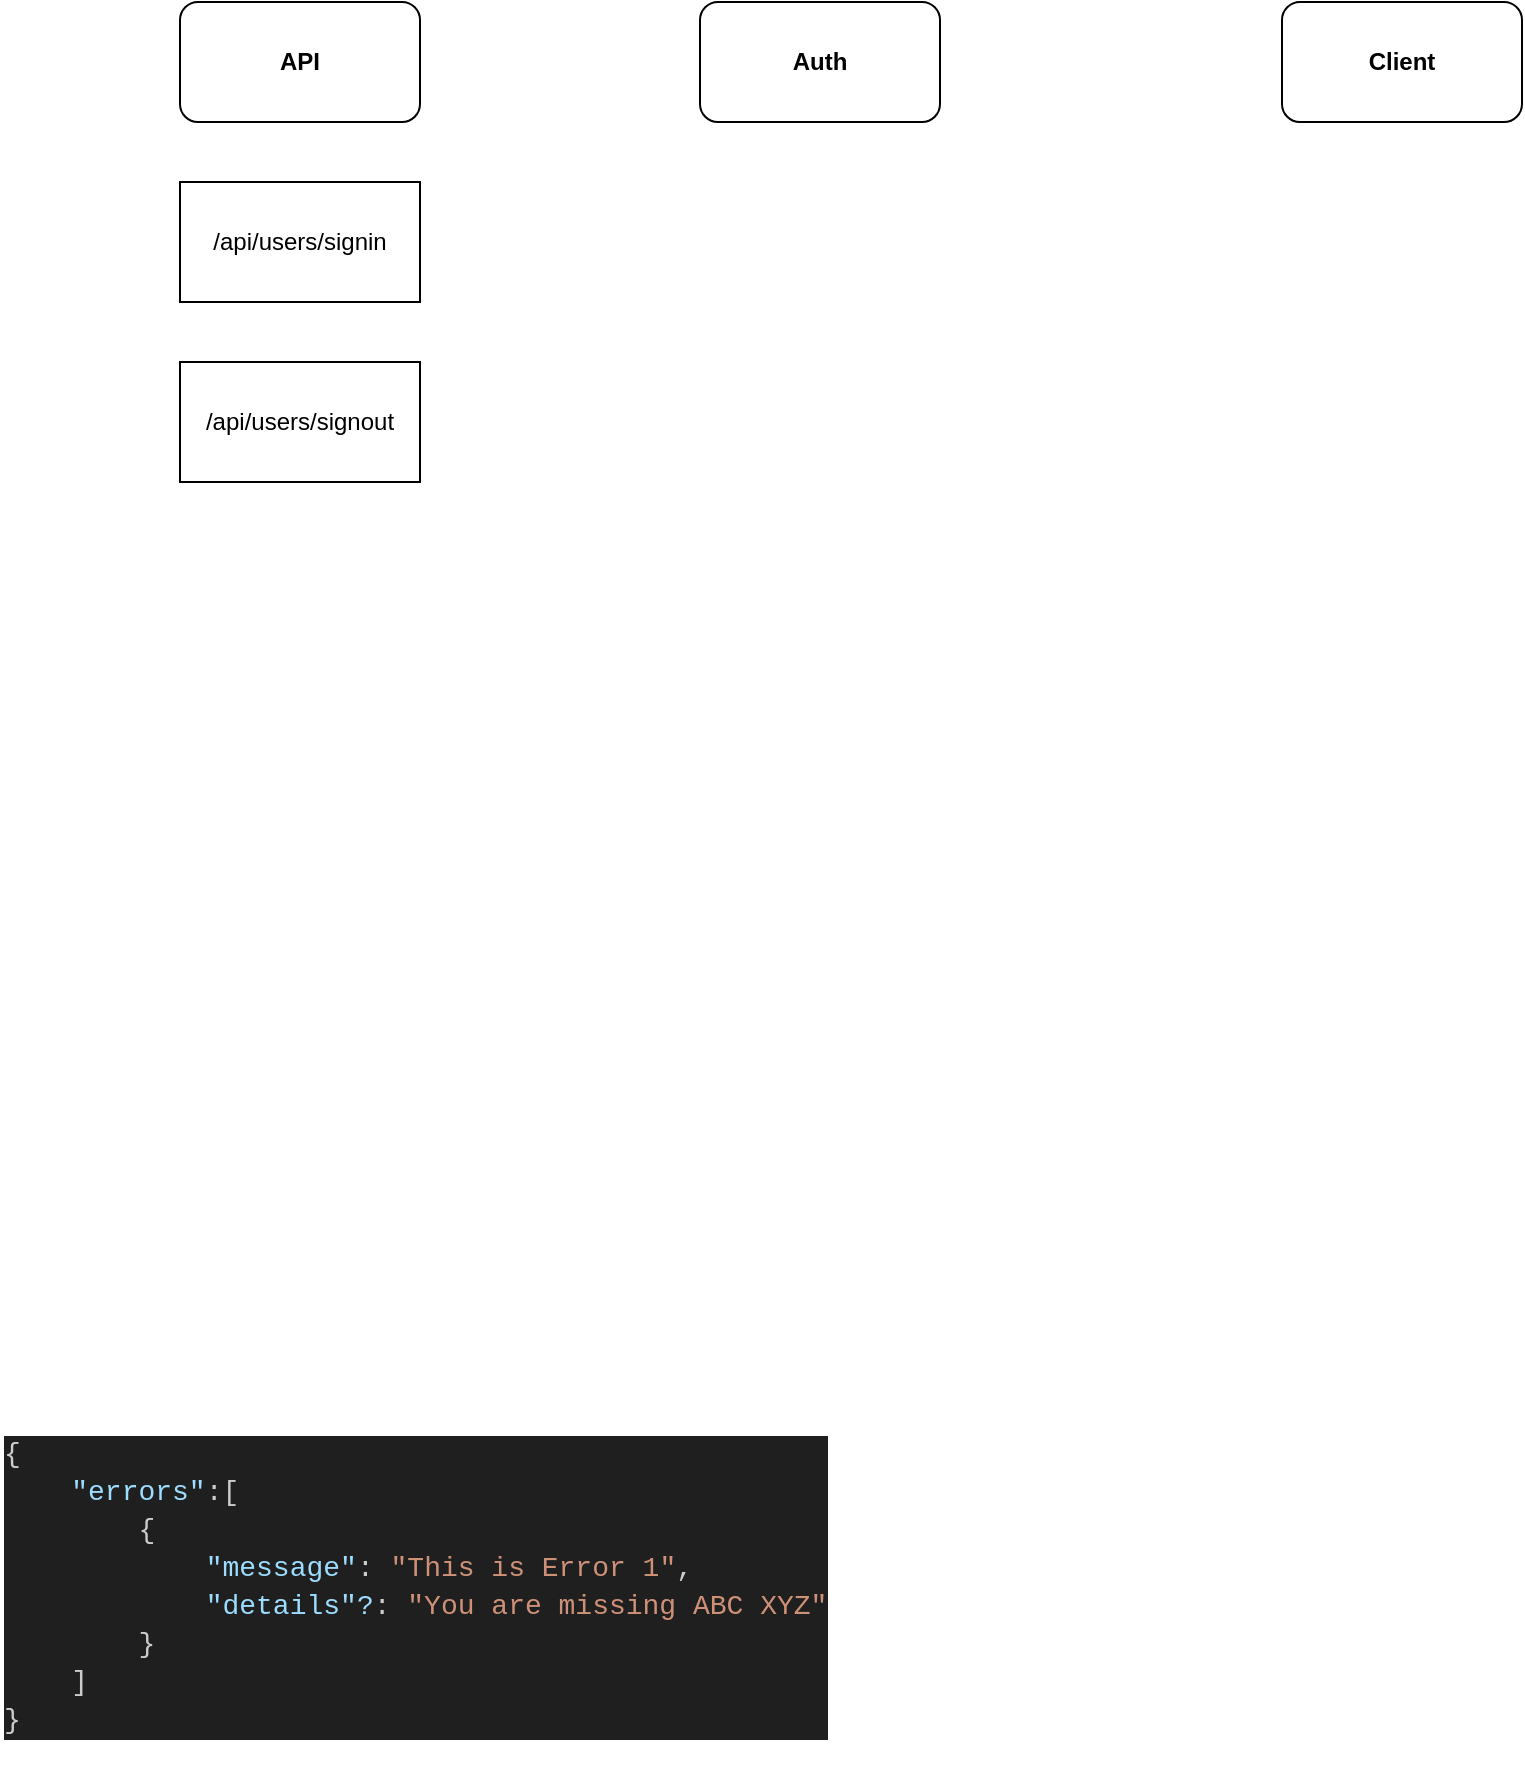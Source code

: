 <mxfile version="27.1.1">
  <diagram name="Trang-1" id="aEfG4FIThJf0uxHbzFky">
    <mxGraphModel dx="902" dy="1674" grid="1" gridSize="10" guides="1" tooltips="1" connect="1" arrows="1" fold="1" page="1" pageScale="1" pageWidth="827" pageHeight="1169" math="0" shadow="0">
      <root>
        <mxCell id="0" />
        <mxCell id="1" parent="0" />
        <mxCell id="SpAq-5becOCAjdBePUh8-21" value="&lt;div style=&quot;color: rgb(204, 204, 204); background-color: rgb(31, 31, 31); font-family: Consolas, &amp;quot;Courier New&amp;quot;, monospace; font-weight: normal; font-size: 14px; line-height: 19px; white-space: pre;&quot;&gt;&lt;div&gt;&lt;span style=&quot;color: rgb(204, 204, 204);&quot;&gt;{&lt;/span&gt;&lt;/div&gt;&lt;div&gt;&lt;span style=&quot;color: rgb(204, 204, 204);&quot;&gt;&amp;nbsp; &amp;nbsp; &lt;/span&gt;&lt;span style=&quot;color: rgb(156, 220, 254);&quot;&gt;&quot;errors&quot;&lt;/span&gt;&lt;span style=&quot;color: rgb(204, 204, 204);&quot;&gt;:[&lt;/span&gt;&lt;/div&gt;&lt;div&gt;&lt;span style=&quot;color: rgb(204, 204, 204);&quot;&gt;&amp;nbsp; &amp;nbsp; &amp;nbsp; &amp;nbsp; {&lt;/span&gt;&lt;/div&gt;&lt;div&gt;&lt;span style=&quot;color: rgb(204, 204, 204);&quot;&gt;&amp;nbsp; &amp;nbsp; &amp;nbsp; &amp;nbsp; &amp;nbsp; &amp;nbsp; &lt;/span&gt;&lt;span style=&quot;color: rgb(156, 220, 254);&quot;&gt;&quot;message&quot;&lt;/span&gt;&lt;span style=&quot;color: rgb(204, 204, 204);&quot;&gt;: &lt;/span&gt;&lt;span style=&quot;color: rgb(206, 145, 120);&quot;&gt;&quot;This is Error 1&quot;&lt;/span&gt;&lt;span style=&quot;color: rgb(204, 204, 204);&quot;&gt;,&lt;/span&gt;&lt;/div&gt;&lt;div&gt;&lt;span style=&quot;color: rgb(204, 204, 204);&quot;&gt;&amp;nbsp; &amp;nbsp; &amp;nbsp; &amp;nbsp; &amp;nbsp; &amp;nbsp; &lt;/span&gt;&lt;span style=&quot;color: rgb(156, 220, 254);&quot;&gt;&quot;details&quot;?&lt;/span&gt;&lt;span style=&quot;color: rgb(204, 204, 204);&quot;&gt;: &lt;/span&gt;&lt;span style=&quot;color: rgb(206, 145, 120);&quot;&gt;&quot;You are missing ABC XYZ&quot;&lt;/span&gt;&lt;/div&gt;&lt;div&gt;&lt;span style=&quot;color: rgb(204, 204, 204);&quot;&gt;&amp;nbsp; &amp;nbsp; &amp;nbsp; &amp;nbsp; }&lt;/span&gt;&lt;/div&gt;&lt;div&gt;&lt;span style=&quot;color: rgb(204, 204, 204);&quot;&gt;&amp;nbsp; &amp;nbsp; ]&lt;/span&gt;&lt;/div&gt;&lt;div&gt;&lt;span style=&quot;color: rgb(204, 204, 204);&quot;&gt;}&lt;/span&gt;&lt;/div&gt;&lt;/div&gt;" style="text;whiteSpace=wrap;html=1;" parent="1" vertex="1">
          <mxGeometry x="540" y="-240" width="360" height="180" as="geometry" />
        </mxCell>
        <mxCell id="4xOe3O0P_bP2OEVuNeio-1" value="/api/users/signin" style="rounded=0;whiteSpace=wrap;html=1;" vertex="1" parent="1">
          <mxGeometry x="630" y="-860" width="120" height="60" as="geometry" />
        </mxCell>
        <mxCell id="4xOe3O0P_bP2OEVuNeio-2" value="/api/users/signout" style="rounded=0;whiteSpace=wrap;html=1;" vertex="1" parent="1">
          <mxGeometry x="630" y="-770" width="120" height="60" as="geometry" />
        </mxCell>
        <mxCell id="4xOe3O0P_bP2OEVuNeio-6" value="&lt;span style=&quot;font-weight: 700;&quot;&gt;API&lt;/span&gt;" style="rounded=1;whiteSpace=wrap;html=1;" vertex="1" parent="1">
          <mxGeometry x="630" y="-950" width="120" height="60" as="geometry" />
        </mxCell>
        <mxCell id="4xOe3O0P_bP2OEVuNeio-7" value="&lt;span style=&quot;font-weight: 700;&quot;&gt;Client&lt;/span&gt;" style="rounded=1;whiteSpace=wrap;html=1;" vertex="1" parent="1">
          <mxGeometry x="1181" y="-950" width="120" height="60" as="geometry" />
        </mxCell>
        <mxCell id="4xOe3O0P_bP2OEVuNeio-8" value="&lt;span style=&quot;font-weight: 700;&quot;&gt;Auth&lt;/span&gt;" style="rounded=1;whiteSpace=wrap;html=1;" vertex="1" parent="1">
          <mxGeometry x="890" y="-950" width="120" height="60" as="geometry" />
        </mxCell>
      </root>
    </mxGraphModel>
  </diagram>
</mxfile>
